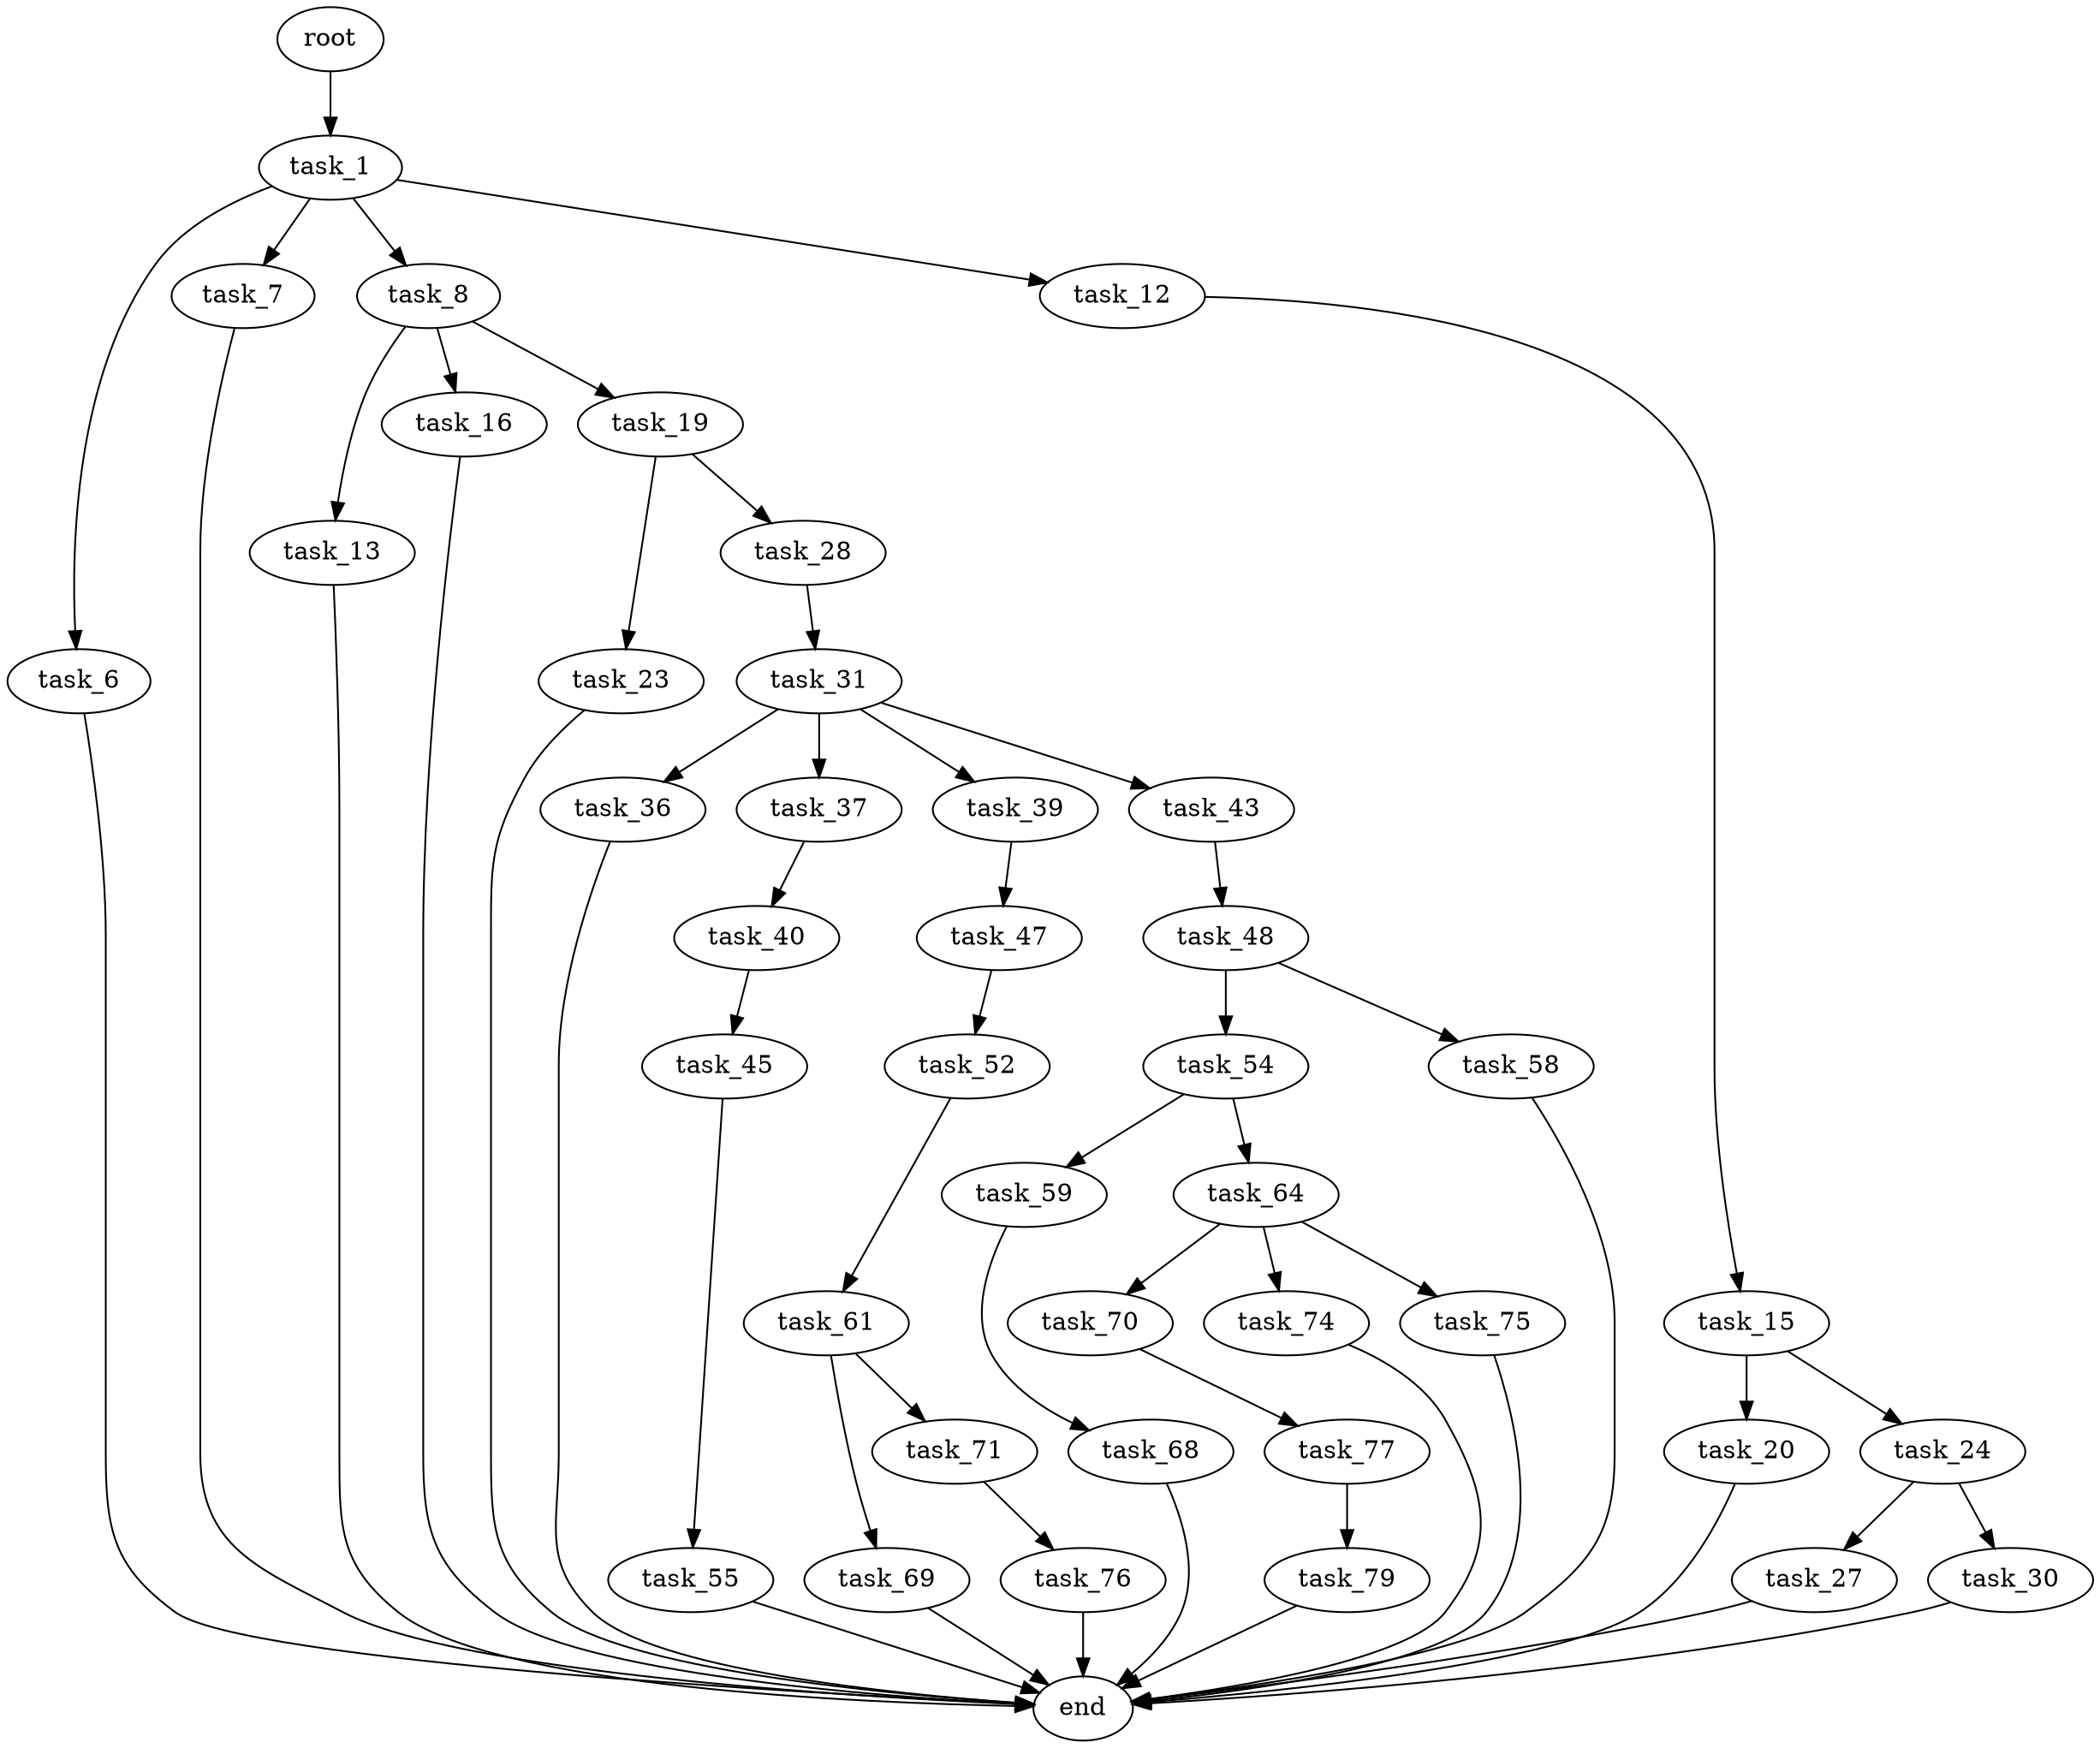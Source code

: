 digraph G {
  root [size="0.000000"];
  task_1 [size="5470977836.000000"];
  task_6 [size="403354472078.000000"];
  task_7 [size="54902397736.000000"];
  task_8 [size="68719476736.000000"];
  task_12 [size="34935567252.000000"];
  task_13 [size="154243604316.000000"];
  task_15 [size="4800721574.000000"];
  task_16 [size="28991029248.000000"];
  task_19 [size="231928233984.000000"];
  task_20 [size="1916990874.000000"];
  task_23 [size="2605546781.000000"];
  task_24 [size="524703203901.000000"];
  task_27 [size="11108397683.000000"];
  task_28 [size="149528660903.000000"];
  task_30 [size="28486966505.000000"];
  task_31 [size="134217728000.000000"];
  task_36 [size="782757789696.000000"];
  task_37 [size="338425486940.000000"];
  task_39 [size="1073741824000.000000"];
  task_40 [size="1652850158.000000"];
  task_43 [size="24943567222.000000"];
  task_45 [size="46893826925.000000"];
  task_47 [size="990892876.000000"];
  task_48 [size="5752688998.000000"];
  task_52 [size="68719476736.000000"];
  task_54 [size="68752680848.000000"];
  task_55 [size="13307727910.000000"];
  task_58 [size="685138025041.000000"];
  task_59 [size="21812267167.000000"];
  task_61 [size="9122866755.000000"];
  task_64 [size="134217728000.000000"];
  task_68 [size="45180980132.000000"];
  task_69 [size="13636617906.000000"];
  task_70 [size="276318159638.000000"];
  task_71 [size="8589934592.000000"];
  task_74 [size="28991029248.000000"];
  task_75 [size="28991029248.000000"];
  task_76 [size="1073741824000.000000"];
  task_77 [size="3615549346.000000"];
  task_79 [size="4678217683.000000"];
  end [size="0.000000"];

  root -> task_1 [size="1.000000"];
  task_1 -> task_6 [size="134217728.000000"];
  task_1 -> task_7 [size="134217728.000000"];
  task_1 -> task_8 [size="134217728.000000"];
  task_1 -> task_12 [size="134217728.000000"];
  task_6 -> end [size="1.000000"];
  task_7 -> end [size="1.000000"];
  task_8 -> task_13 [size="134217728.000000"];
  task_8 -> task_16 [size="134217728.000000"];
  task_8 -> task_19 [size="134217728.000000"];
  task_12 -> task_15 [size="134217728.000000"];
  task_13 -> end [size="1.000000"];
  task_15 -> task_20 [size="301989888.000000"];
  task_15 -> task_24 [size="301989888.000000"];
  task_16 -> end [size="1.000000"];
  task_19 -> task_23 [size="301989888.000000"];
  task_19 -> task_28 [size="301989888.000000"];
  task_20 -> end [size="1.000000"];
  task_23 -> end [size="1.000000"];
  task_24 -> task_27 [size="536870912.000000"];
  task_24 -> task_30 [size="536870912.000000"];
  task_27 -> end [size="1.000000"];
  task_28 -> task_31 [size="134217728.000000"];
  task_30 -> end [size="1.000000"];
  task_31 -> task_36 [size="209715200.000000"];
  task_31 -> task_37 [size="209715200.000000"];
  task_31 -> task_39 [size="209715200.000000"];
  task_31 -> task_43 [size="209715200.000000"];
  task_36 -> end [size="1.000000"];
  task_37 -> task_40 [size="536870912.000000"];
  task_39 -> task_47 [size="838860800.000000"];
  task_40 -> task_45 [size="75497472.000000"];
  task_43 -> task_48 [size="838860800.000000"];
  task_45 -> task_55 [size="33554432.000000"];
  task_47 -> task_52 [size="33554432.000000"];
  task_48 -> task_54 [size="134217728.000000"];
  task_48 -> task_58 [size="134217728.000000"];
  task_52 -> task_61 [size="134217728.000000"];
  task_54 -> task_59 [size="134217728.000000"];
  task_54 -> task_64 [size="134217728.000000"];
  task_55 -> end [size="1.000000"];
  task_58 -> end [size="1.000000"];
  task_59 -> task_68 [size="536870912.000000"];
  task_61 -> task_69 [size="209715200.000000"];
  task_61 -> task_71 [size="209715200.000000"];
  task_64 -> task_70 [size="209715200.000000"];
  task_64 -> task_74 [size="209715200.000000"];
  task_64 -> task_75 [size="209715200.000000"];
  task_68 -> end [size="1.000000"];
  task_69 -> end [size="1.000000"];
  task_70 -> task_77 [size="209715200.000000"];
  task_71 -> task_76 [size="33554432.000000"];
  task_74 -> end [size="1.000000"];
  task_75 -> end [size="1.000000"];
  task_76 -> end [size="1.000000"];
  task_77 -> task_79 [size="411041792.000000"];
  task_79 -> end [size="1.000000"];
}
